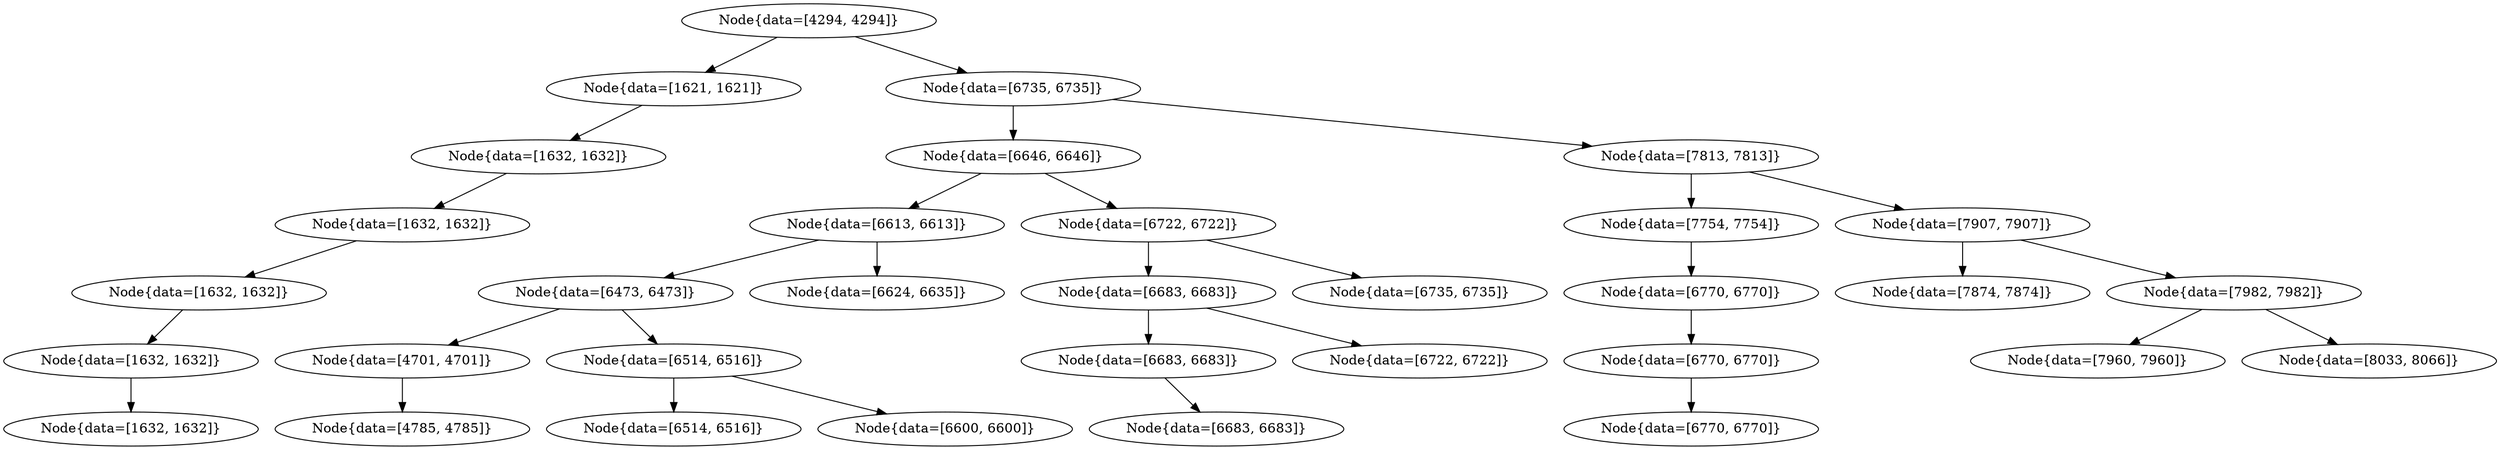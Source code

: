 digraph G{
1118602409 [label="Node{data=[4294, 4294]}"]
1118602409 -> 127201247
127201247 [label="Node{data=[1621, 1621]}"]
127201247 -> 484363837
484363837 [label="Node{data=[1632, 1632]}"]
484363837 -> 641403533
641403533 [label="Node{data=[1632, 1632]}"]
641403533 -> 9722671
9722671 [label="Node{data=[1632, 1632]}"]
9722671 -> 551466741
551466741 [label="Node{data=[1632, 1632]}"]
551466741 -> 1251687413
1251687413 [label="Node{data=[1632, 1632]}"]
1118602409 -> 881471305
881471305 [label="Node{data=[6735, 6735]}"]
881471305 -> 384128980
384128980 [label="Node{data=[6646, 6646]}"]
384128980 -> 1129919203
1129919203 [label="Node{data=[6613, 6613]}"]
1129919203 -> 1343155694
1343155694 [label="Node{data=[6473, 6473]}"]
1343155694 -> 890990785
890990785 [label="Node{data=[4701, 4701]}"]
890990785 -> 167561793
167561793 [label="Node{data=[4785, 4785]}"]
1343155694 -> 62402487
62402487 [label="Node{data=[6514, 6516]}"]
62402487 -> 620676019
620676019 [label="Node{data=[6514, 6516]}"]
62402487 -> 1242378901
1242378901 [label="Node{data=[6600, 6600]}"]
1129919203 -> 625755991
625755991 [label="Node{data=[6624, 6635]}"]
384128980 -> 1741361630
1741361630 [label="Node{data=[6722, 6722]}"]
1741361630 -> 897230287
897230287 [label="Node{data=[6683, 6683]}"]
897230287 -> 373334127
373334127 [label="Node{data=[6683, 6683]}"]
373334127 -> 1366375183
1366375183 [label="Node{data=[6683, 6683]}"]
897230287 -> 1846248734
1846248734 [label="Node{data=[6722, 6722]}"]
1741361630 -> 247402957
247402957 [label="Node{data=[6735, 6735]}"]
881471305 -> 493849517
493849517 [label="Node{data=[7813, 7813]}"]
493849517 -> 1168011852
1168011852 [label="Node{data=[7754, 7754]}"]
1168011852 -> 1997487252
1997487252 [label="Node{data=[6770, 6770]}"]
1997487252 -> 29915841
29915841 [label="Node{data=[6770, 6770]}"]
29915841 -> 1612430262
1612430262 [label="Node{data=[6770, 6770]}"]
493849517 -> 1445046763
1445046763 [label="Node{data=[7907, 7907]}"]
1445046763 -> 1489294375
1489294375 [label="Node{data=[7874, 7874]}"]
1445046763 -> 437826444
437826444 [label="Node{data=[7982, 7982]}"]
437826444 -> 660827506
660827506 [label="Node{data=[7960, 7960]}"]
437826444 -> 2086073988
2086073988 [label="Node{data=[8033, 8066]}"]
}